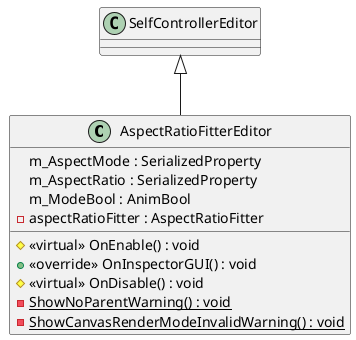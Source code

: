 @startuml
class AspectRatioFitterEditor {
    m_AspectMode : SerializedProperty
    m_AspectRatio : SerializedProperty
    m_ModeBool : AnimBool
    - aspectRatioFitter : AspectRatioFitter
    # <<virtual>> OnEnable() : void
    + <<override>> OnInspectorGUI() : void
    # <<virtual>> OnDisable() : void
    - {static} ShowNoParentWarning() : void
    - {static} ShowCanvasRenderModeInvalidWarning() : void
}
SelfControllerEditor <|-- AspectRatioFitterEditor
@enduml
